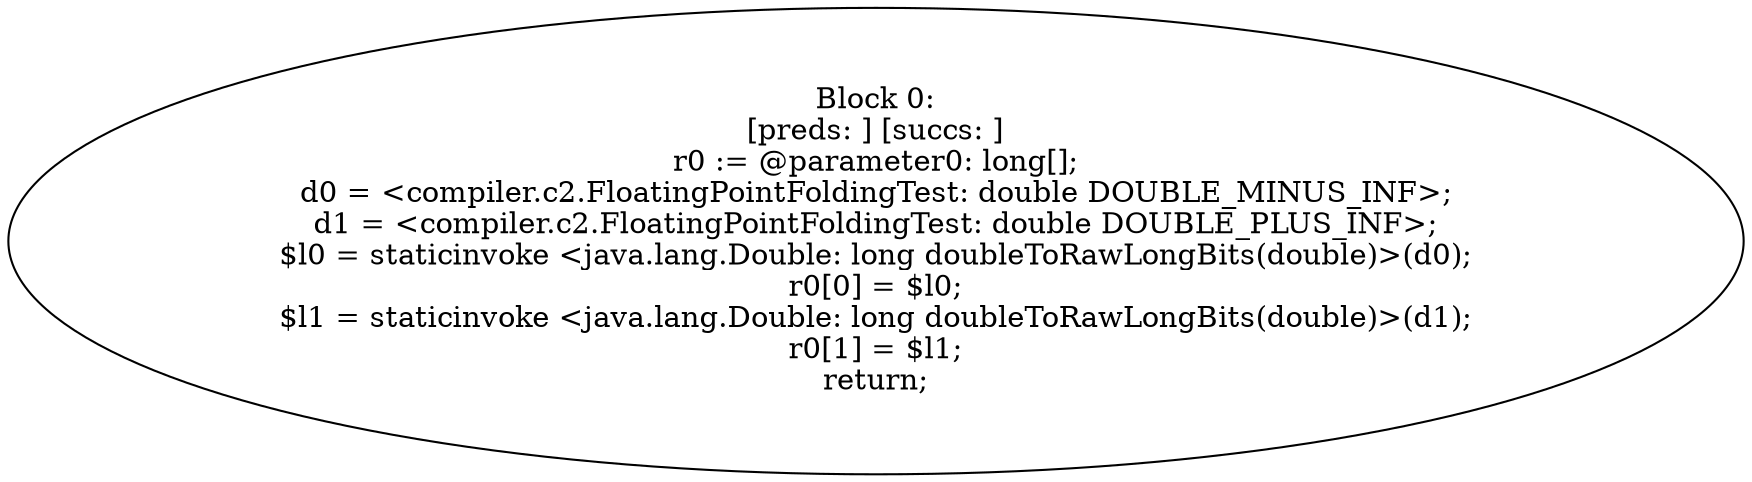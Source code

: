 digraph "unitGraph" {
    "Block 0:
[preds: ] [succs: ]
r0 := @parameter0: long[];
d0 = <compiler.c2.FloatingPointFoldingTest: double DOUBLE_MINUS_INF>;
d1 = <compiler.c2.FloatingPointFoldingTest: double DOUBLE_PLUS_INF>;
$l0 = staticinvoke <java.lang.Double: long doubleToRawLongBits(double)>(d0);
r0[0] = $l0;
$l1 = staticinvoke <java.lang.Double: long doubleToRawLongBits(double)>(d1);
r0[1] = $l1;
return;
"
}
